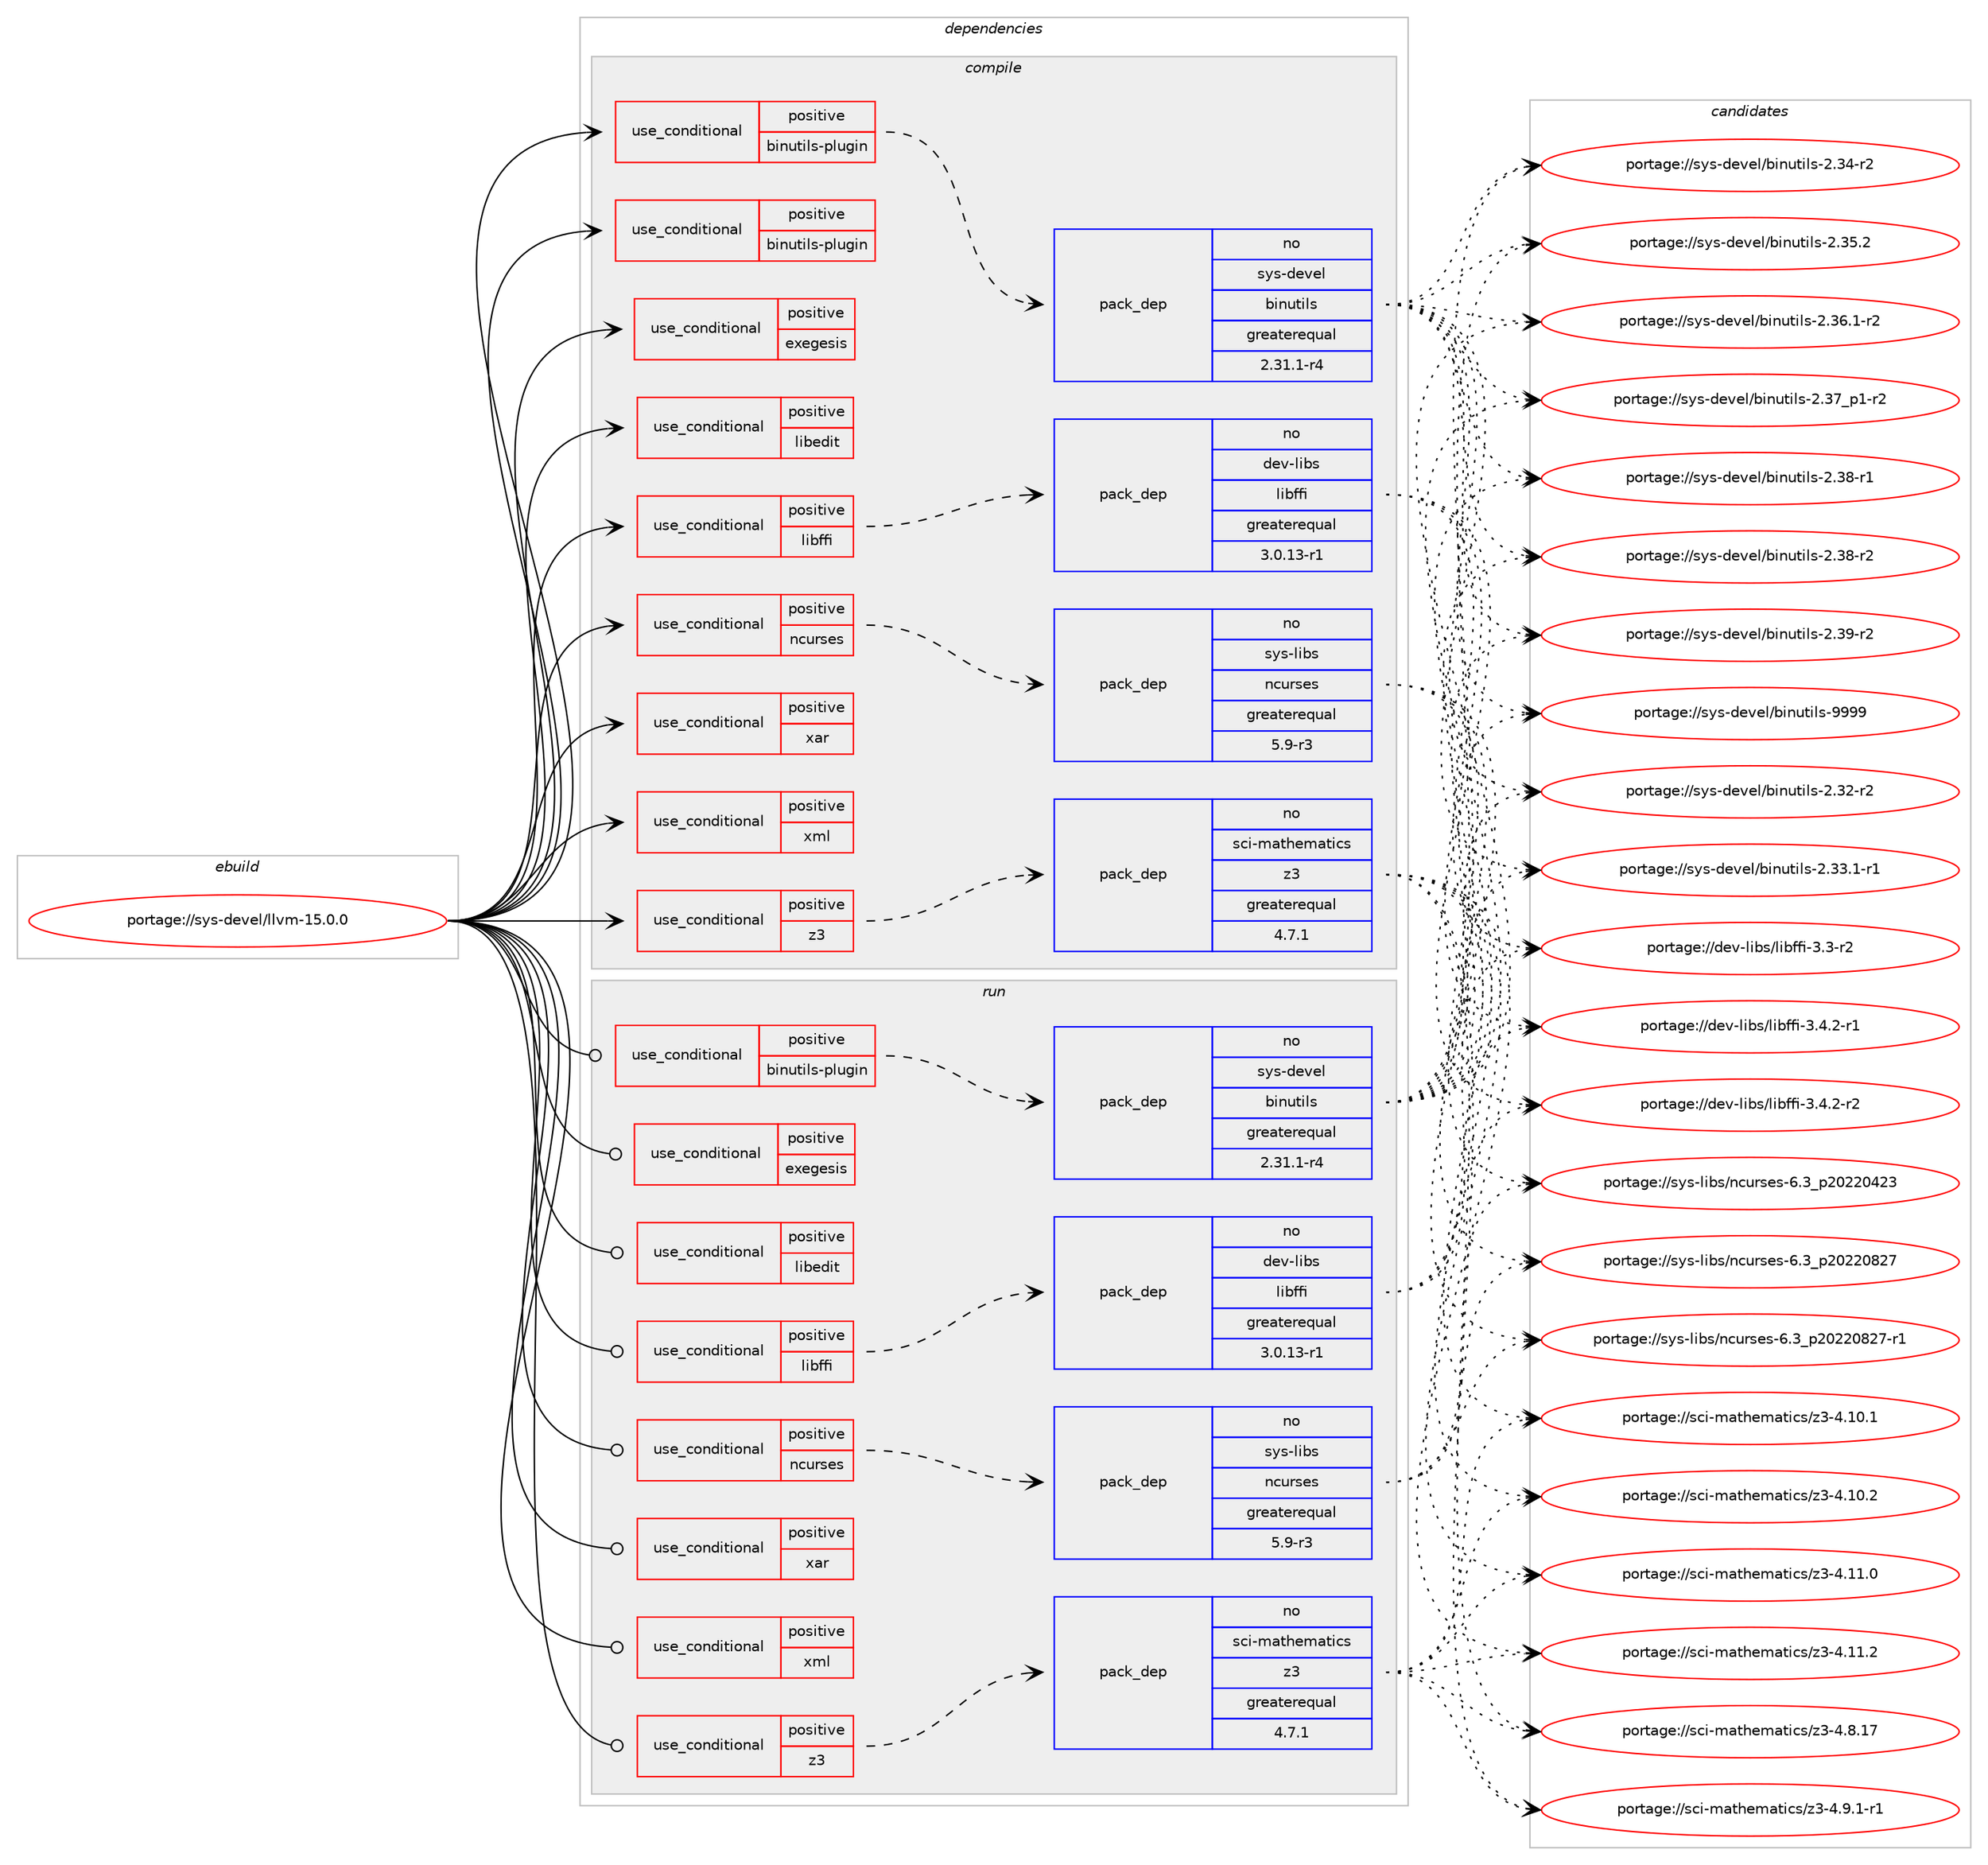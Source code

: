 digraph prolog {

# *************
# Graph options
# *************

newrank=true;
concentrate=true;
compound=true;
graph [rankdir=LR,fontname=Helvetica,fontsize=10,ranksep=1.5];#, ranksep=2.5, nodesep=0.2];
edge  [arrowhead=vee];
node  [fontname=Helvetica,fontsize=10];

# **********
# The ebuild
# **********

subgraph cluster_leftcol {
color=gray;
label=<<i>ebuild</i>>;
id [label="portage://sys-devel/llvm-15.0.0", color=red, width=4, href="../sys-devel/llvm-15.0.0.svg"];
}

# ****************
# The dependencies
# ****************

subgraph cluster_midcol {
color=gray;
label=<<i>dependencies</i>>;
subgraph cluster_compile {
fillcolor="#eeeeee";
style=filled;
label=<<i>compile</i>>;
subgraph cond530 {
dependency959 [label=<<TABLE BORDER="0" CELLBORDER="1" CELLSPACING="0" CELLPADDING="4"><TR><TD ROWSPAN="3" CELLPADDING="10">use_conditional</TD></TR><TR><TD>positive</TD></TR><TR><TD>binutils-plugin</TD></TR></TABLE>>, shape=none, color=red];
subgraph pack416 {
dependency960 [label=<<TABLE BORDER="0" CELLBORDER="1" CELLSPACING="0" CELLPADDING="4" WIDTH="220"><TR><TD ROWSPAN="6" CELLPADDING="30">pack_dep</TD></TR><TR><TD WIDTH="110">no</TD></TR><TR><TD>sys-devel</TD></TR><TR><TD>binutils</TD></TR><TR><TD>greaterequal</TD></TR><TR><TD>2.31.1-r4</TD></TR></TABLE>>, shape=none, color=blue];
}
dependency959:e -> dependency960:w [weight=20,style="dashed",arrowhead="vee"];
}
id:e -> dependency959:w [weight=20,style="solid",arrowhead="vee"];
subgraph cond531 {
dependency961 [label=<<TABLE BORDER="0" CELLBORDER="1" CELLSPACING="0" CELLPADDING="4"><TR><TD ROWSPAN="3" CELLPADDING="10">use_conditional</TD></TR><TR><TD>positive</TD></TR><TR><TD>binutils-plugin</TD></TR></TABLE>>, shape=none, color=red];
# *** BEGIN UNKNOWN DEPENDENCY TYPE (TODO) ***
# dependency961 -> package_dependency(portage://sys-devel/llvm-15.0.0,install,no,sys-libs,binutils-libs,none,[,,],[],[])
# *** END UNKNOWN DEPENDENCY TYPE (TODO) ***

}
id:e -> dependency961:w [weight=20,style="solid",arrowhead="vee"];
subgraph cond532 {
dependency962 [label=<<TABLE BORDER="0" CELLBORDER="1" CELLSPACING="0" CELLPADDING="4"><TR><TD ROWSPAN="3" CELLPADDING="10">use_conditional</TD></TR><TR><TD>positive</TD></TR><TR><TD>exegesis</TD></TR></TABLE>>, shape=none, color=red];
# *** BEGIN UNKNOWN DEPENDENCY TYPE (TODO) ***
# dependency962 -> package_dependency(portage://sys-devel/llvm-15.0.0,install,no,dev-libs,libpfm,none,[,,],any_same_slot,[])
# *** END UNKNOWN DEPENDENCY TYPE (TODO) ***

}
id:e -> dependency962:w [weight=20,style="solid",arrowhead="vee"];
subgraph cond533 {
dependency963 [label=<<TABLE BORDER="0" CELLBORDER="1" CELLSPACING="0" CELLPADDING="4"><TR><TD ROWSPAN="3" CELLPADDING="10">use_conditional</TD></TR><TR><TD>positive</TD></TR><TR><TD>libedit</TD></TR></TABLE>>, shape=none, color=red];
# *** BEGIN UNKNOWN DEPENDENCY TYPE (TODO) ***
# dependency963 -> package_dependency(portage://sys-devel/llvm-15.0.0,install,no,dev-libs,libedit,none,[,,],[slot(0),equal],[use(optenable(abi_x86_32),negative),use(optenable(abi_x86_64),negative),use(optenable(abi_x86_x32),negative),use(optenable(abi_mips_n32),negative),use(optenable(abi_mips_n64),negative),use(optenable(abi_mips_o32),negative),use(optenable(abi_s390_32),negative),use(optenable(abi_s390_64),negative)])
# *** END UNKNOWN DEPENDENCY TYPE (TODO) ***

}
id:e -> dependency963:w [weight=20,style="solid",arrowhead="vee"];
subgraph cond534 {
dependency964 [label=<<TABLE BORDER="0" CELLBORDER="1" CELLSPACING="0" CELLPADDING="4"><TR><TD ROWSPAN="3" CELLPADDING="10">use_conditional</TD></TR><TR><TD>positive</TD></TR><TR><TD>libffi</TD></TR></TABLE>>, shape=none, color=red];
subgraph pack417 {
dependency965 [label=<<TABLE BORDER="0" CELLBORDER="1" CELLSPACING="0" CELLPADDING="4" WIDTH="220"><TR><TD ROWSPAN="6" CELLPADDING="30">pack_dep</TD></TR><TR><TD WIDTH="110">no</TD></TR><TR><TD>dev-libs</TD></TR><TR><TD>libffi</TD></TR><TR><TD>greaterequal</TD></TR><TR><TD>3.0.13-r1</TD></TR></TABLE>>, shape=none, color=blue];
}
dependency964:e -> dependency965:w [weight=20,style="dashed",arrowhead="vee"];
}
id:e -> dependency964:w [weight=20,style="solid",arrowhead="vee"];
subgraph cond535 {
dependency966 [label=<<TABLE BORDER="0" CELLBORDER="1" CELLSPACING="0" CELLPADDING="4"><TR><TD ROWSPAN="3" CELLPADDING="10">use_conditional</TD></TR><TR><TD>positive</TD></TR><TR><TD>ncurses</TD></TR></TABLE>>, shape=none, color=red];
subgraph pack418 {
dependency967 [label=<<TABLE BORDER="0" CELLBORDER="1" CELLSPACING="0" CELLPADDING="4" WIDTH="220"><TR><TD ROWSPAN="6" CELLPADDING="30">pack_dep</TD></TR><TR><TD WIDTH="110">no</TD></TR><TR><TD>sys-libs</TD></TR><TR><TD>ncurses</TD></TR><TR><TD>greaterequal</TD></TR><TR><TD>5.9-r3</TD></TR></TABLE>>, shape=none, color=blue];
}
dependency966:e -> dependency967:w [weight=20,style="dashed",arrowhead="vee"];
}
id:e -> dependency966:w [weight=20,style="solid",arrowhead="vee"];
subgraph cond536 {
dependency968 [label=<<TABLE BORDER="0" CELLBORDER="1" CELLSPACING="0" CELLPADDING="4"><TR><TD ROWSPAN="3" CELLPADDING="10">use_conditional</TD></TR><TR><TD>positive</TD></TR><TR><TD>xar</TD></TR></TABLE>>, shape=none, color=red];
# *** BEGIN UNKNOWN DEPENDENCY TYPE (TODO) ***
# dependency968 -> package_dependency(portage://sys-devel/llvm-15.0.0,install,no,app-arch,xar,none,[,,],[],[])
# *** END UNKNOWN DEPENDENCY TYPE (TODO) ***

}
id:e -> dependency968:w [weight=20,style="solid",arrowhead="vee"];
subgraph cond537 {
dependency969 [label=<<TABLE BORDER="0" CELLBORDER="1" CELLSPACING="0" CELLPADDING="4"><TR><TD ROWSPAN="3" CELLPADDING="10">use_conditional</TD></TR><TR><TD>positive</TD></TR><TR><TD>xml</TD></TR></TABLE>>, shape=none, color=red];
# *** BEGIN UNKNOWN DEPENDENCY TYPE (TODO) ***
# dependency969 -> package_dependency(portage://sys-devel/llvm-15.0.0,install,no,dev-libs,libxml2,none,[,,],[slot(2),equal],[use(optenable(abi_x86_32),negative),use(optenable(abi_x86_64),negative),use(optenable(abi_x86_x32),negative),use(optenable(abi_mips_n32),negative),use(optenable(abi_mips_n64),negative),use(optenable(abi_mips_o32),negative),use(optenable(abi_s390_32),negative),use(optenable(abi_s390_64),negative)])
# *** END UNKNOWN DEPENDENCY TYPE (TODO) ***

}
id:e -> dependency969:w [weight=20,style="solid",arrowhead="vee"];
subgraph cond538 {
dependency970 [label=<<TABLE BORDER="0" CELLBORDER="1" CELLSPACING="0" CELLPADDING="4"><TR><TD ROWSPAN="3" CELLPADDING="10">use_conditional</TD></TR><TR><TD>positive</TD></TR><TR><TD>z3</TD></TR></TABLE>>, shape=none, color=red];
subgraph pack419 {
dependency971 [label=<<TABLE BORDER="0" CELLBORDER="1" CELLSPACING="0" CELLPADDING="4" WIDTH="220"><TR><TD ROWSPAN="6" CELLPADDING="30">pack_dep</TD></TR><TR><TD WIDTH="110">no</TD></TR><TR><TD>sci-mathematics</TD></TR><TR><TD>z3</TD></TR><TR><TD>greaterequal</TD></TR><TR><TD>4.7.1</TD></TR></TABLE>>, shape=none, color=blue];
}
dependency970:e -> dependency971:w [weight=20,style="dashed",arrowhead="vee"];
}
id:e -> dependency970:w [weight=20,style="solid",arrowhead="vee"];
# *** BEGIN UNKNOWN DEPENDENCY TYPE (TODO) ***
# id -> package_dependency(portage://sys-devel/llvm-15.0.0,install,no,sys-libs,zlib,none,[,,],[slot(0),equal],[use(optenable(abi_x86_32),negative),use(optenable(abi_x86_64),negative),use(optenable(abi_x86_x32),negative),use(optenable(abi_mips_n32),negative),use(optenable(abi_mips_n64),negative),use(optenable(abi_mips_o32),negative),use(optenable(abi_s390_32),negative),use(optenable(abi_s390_64),negative)])
# *** END UNKNOWN DEPENDENCY TYPE (TODO) ***

}
subgraph cluster_compileandrun {
fillcolor="#eeeeee";
style=filled;
label=<<i>compile and run</i>>;
}
subgraph cluster_run {
fillcolor="#eeeeee";
style=filled;
label=<<i>run</i>>;
subgraph cond539 {
dependency972 [label=<<TABLE BORDER="0" CELLBORDER="1" CELLSPACING="0" CELLPADDING="4"><TR><TD ROWSPAN="3" CELLPADDING="10">use_conditional</TD></TR><TR><TD>positive</TD></TR><TR><TD>binutils-plugin</TD></TR></TABLE>>, shape=none, color=red];
subgraph pack420 {
dependency973 [label=<<TABLE BORDER="0" CELLBORDER="1" CELLSPACING="0" CELLPADDING="4" WIDTH="220"><TR><TD ROWSPAN="6" CELLPADDING="30">pack_dep</TD></TR><TR><TD WIDTH="110">no</TD></TR><TR><TD>sys-devel</TD></TR><TR><TD>binutils</TD></TR><TR><TD>greaterequal</TD></TR><TR><TD>2.31.1-r4</TD></TR></TABLE>>, shape=none, color=blue];
}
dependency972:e -> dependency973:w [weight=20,style="dashed",arrowhead="vee"];
}
id:e -> dependency972:w [weight=20,style="solid",arrowhead="odot"];
subgraph cond540 {
dependency974 [label=<<TABLE BORDER="0" CELLBORDER="1" CELLSPACING="0" CELLPADDING="4"><TR><TD ROWSPAN="3" CELLPADDING="10">use_conditional</TD></TR><TR><TD>positive</TD></TR><TR><TD>exegesis</TD></TR></TABLE>>, shape=none, color=red];
# *** BEGIN UNKNOWN DEPENDENCY TYPE (TODO) ***
# dependency974 -> package_dependency(portage://sys-devel/llvm-15.0.0,run,no,dev-libs,libpfm,none,[,,],any_same_slot,[])
# *** END UNKNOWN DEPENDENCY TYPE (TODO) ***

}
id:e -> dependency974:w [weight=20,style="solid",arrowhead="odot"];
subgraph cond541 {
dependency975 [label=<<TABLE BORDER="0" CELLBORDER="1" CELLSPACING="0" CELLPADDING="4"><TR><TD ROWSPAN="3" CELLPADDING="10">use_conditional</TD></TR><TR><TD>positive</TD></TR><TR><TD>libedit</TD></TR></TABLE>>, shape=none, color=red];
# *** BEGIN UNKNOWN DEPENDENCY TYPE (TODO) ***
# dependency975 -> package_dependency(portage://sys-devel/llvm-15.0.0,run,no,dev-libs,libedit,none,[,,],[slot(0),equal],[use(optenable(abi_x86_32),negative),use(optenable(abi_x86_64),negative),use(optenable(abi_x86_x32),negative),use(optenable(abi_mips_n32),negative),use(optenable(abi_mips_n64),negative),use(optenable(abi_mips_o32),negative),use(optenable(abi_s390_32),negative),use(optenable(abi_s390_64),negative)])
# *** END UNKNOWN DEPENDENCY TYPE (TODO) ***

}
id:e -> dependency975:w [weight=20,style="solid",arrowhead="odot"];
subgraph cond542 {
dependency976 [label=<<TABLE BORDER="0" CELLBORDER="1" CELLSPACING="0" CELLPADDING="4"><TR><TD ROWSPAN="3" CELLPADDING="10">use_conditional</TD></TR><TR><TD>positive</TD></TR><TR><TD>libffi</TD></TR></TABLE>>, shape=none, color=red];
subgraph pack421 {
dependency977 [label=<<TABLE BORDER="0" CELLBORDER="1" CELLSPACING="0" CELLPADDING="4" WIDTH="220"><TR><TD ROWSPAN="6" CELLPADDING="30">pack_dep</TD></TR><TR><TD WIDTH="110">no</TD></TR><TR><TD>dev-libs</TD></TR><TR><TD>libffi</TD></TR><TR><TD>greaterequal</TD></TR><TR><TD>3.0.13-r1</TD></TR></TABLE>>, shape=none, color=blue];
}
dependency976:e -> dependency977:w [weight=20,style="dashed",arrowhead="vee"];
}
id:e -> dependency976:w [weight=20,style="solid",arrowhead="odot"];
subgraph cond543 {
dependency978 [label=<<TABLE BORDER="0" CELLBORDER="1" CELLSPACING="0" CELLPADDING="4"><TR><TD ROWSPAN="3" CELLPADDING="10">use_conditional</TD></TR><TR><TD>positive</TD></TR><TR><TD>ncurses</TD></TR></TABLE>>, shape=none, color=red];
subgraph pack422 {
dependency979 [label=<<TABLE BORDER="0" CELLBORDER="1" CELLSPACING="0" CELLPADDING="4" WIDTH="220"><TR><TD ROWSPAN="6" CELLPADDING="30">pack_dep</TD></TR><TR><TD WIDTH="110">no</TD></TR><TR><TD>sys-libs</TD></TR><TR><TD>ncurses</TD></TR><TR><TD>greaterequal</TD></TR><TR><TD>5.9-r3</TD></TR></TABLE>>, shape=none, color=blue];
}
dependency978:e -> dependency979:w [weight=20,style="dashed",arrowhead="vee"];
}
id:e -> dependency978:w [weight=20,style="solid",arrowhead="odot"];
subgraph cond544 {
dependency980 [label=<<TABLE BORDER="0" CELLBORDER="1" CELLSPACING="0" CELLPADDING="4"><TR><TD ROWSPAN="3" CELLPADDING="10">use_conditional</TD></TR><TR><TD>positive</TD></TR><TR><TD>xar</TD></TR></TABLE>>, shape=none, color=red];
# *** BEGIN UNKNOWN DEPENDENCY TYPE (TODO) ***
# dependency980 -> package_dependency(portage://sys-devel/llvm-15.0.0,run,no,app-arch,xar,none,[,,],[],[])
# *** END UNKNOWN DEPENDENCY TYPE (TODO) ***

}
id:e -> dependency980:w [weight=20,style="solid",arrowhead="odot"];
subgraph cond545 {
dependency981 [label=<<TABLE BORDER="0" CELLBORDER="1" CELLSPACING="0" CELLPADDING="4"><TR><TD ROWSPAN="3" CELLPADDING="10">use_conditional</TD></TR><TR><TD>positive</TD></TR><TR><TD>xml</TD></TR></TABLE>>, shape=none, color=red];
# *** BEGIN UNKNOWN DEPENDENCY TYPE (TODO) ***
# dependency981 -> package_dependency(portage://sys-devel/llvm-15.0.0,run,no,dev-libs,libxml2,none,[,,],[slot(2),equal],[use(optenable(abi_x86_32),negative),use(optenable(abi_x86_64),negative),use(optenable(abi_x86_x32),negative),use(optenable(abi_mips_n32),negative),use(optenable(abi_mips_n64),negative),use(optenable(abi_mips_o32),negative),use(optenable(abi_s390_32),negative),use(optenable(abi_s390_64),negative)])
# *** END UNKNOWN DEPENDENCY TYPE (TODO) ***

}
id:e -> dependency981:w [weight=20,style="solid",arrowhead="odot"];
subgraph cond546 {
dependency982 [label=<<TABLE BORDER="0" CELLBORDER="1" CELLSPACING="0" CELLPADDING="4"><TR><TD ROWSPAN="3" CELLPADDING="10">use_conditional</TD></TR><TR><TD>positive</TD></TR><TR><TD>z3</TD></TR></TABLE>>, shape=none, color=red];
subgraph pack423 {
dependency983 [label=<<TABLE BORDER="0" CELLBORDER="1" CELLSPACING="0" CELLPADDING="4" WIDTH="220"><TR><TD ROWSPAN="6" CELLPADDING="30">pack_dep</TD></TR><TR><TD WIDTH="110">no</TD></TR><TR><TD>sci-mathematics</TD></TR><TR><TD>z3</TD></TR><TR><TD>greaterequal</TD></TR><TR><TD>4.7.1</TD></TR></TABLE>>, shape=none, color=blue];
}
dependency982:e -> dependency983:w [weight=20,style="dashed",arrowhead="vee"];
}
id:e -> dependency982:w [weight=20,style="solid",arrowhead="odot"];
# *** BEGIN UNKNOWN DEPENDENCY TYPE (TODO) ***
# id -> package_dependency(portage://sys-devel/llvm-15.0.0,run,no,sys-libs,zlib,none,[,,],[slot(0),equal],[use(optenable(abi_x86_32),negative),use(optenable(abi_x86_64),negative),use(optenable(abi_x86_x32),negative),use(optenable(abi_mips_n32),negative),use(optenable(abi_mips_n64),negative),use(optenable(abi_mips_o32),negative),use(optenable(abi_s390_32),negative),use(optenable(abi_s390_64),negative)])
# *** END UNKNOWN DEPENDENCY TYPE (TODO) ***

# *** BEGIN UNKNOWN DEPENDENCY TYPE (TODO) ***
# id -> package_dependency(portage://sys-devel/llvm-15.0.0,run,weak,sys-devel,llvm,none,[,,],[slot(0)],[])
# *** END UNKNOWN DEPENDENCY TYPE (TODO) ***

}
}

# **************
# The candidates
# **************

subgraph cluster_choices {
rank=same;
color=gray;
label=<<i>candidates</i>>;

subgraph choice416 {
color=black;
nodesep=1;
choice11512111545100101118101108479810511011711610510811545504651504511450 [label="portage://sys-devel/binutils-2.32-r2", color=red, width=4,href="../sys-devel/binutils-2.32-r2.svg"];
choice115121115451001011181011084798105110117116105108115455046515146494511449 [label="portage://sys-devel/binutils-2.33.1-r1", color=red, width=4,href="../sys-devel/binutils-2.33.1-r1.svg"];
choice11512111545100101118101108479810511011711610510811545504651524511450 [label="portage://sys-devel/binutils-2.34-r2", color=red, width=4,href="../sys-devel/binutils-2.34-r2.svg"];
choice11512111545100101118101108479810511011711610510811545504651534650 [label="portage://sys-devel/binutils-2.35.2", color=red, width=4,href="../sys-devel/binutils-2.35.2.svg"];
choice115121115451001011181011084798105110117116105108115455046515446494511450 [label="portage://sys-devel/binutils-2.36.1-r2", color=red, width=4,href="../sys-devel/binutils-2.36.1-r2.svg"];
choice115121115451001011181011084798105110117116105108115455046515595112494511450 [label="portage://sys-devel/binutils-2.37_p1-r2", color=red, width=4,href="../sys-devel/binutils-2.37_p1-r2.svg"];
choice11512111545100101118101108479810511011711610510811545504651564511449 [label="portage://sys-devel/binutils-2.38-r1", color=red, width=4,href="../sys-devel/binutils-2.38-r1.svg"];
choice11512111545100101118101108479810511011711610510811545504651564511450 [label="portage://sys-devel/binutils-2.38-r2", color=red, width=4,href="../sys-devel/binutils-2.38-r2.svg"];
choice11512111545100101118101108479810511011711610510811545504651574511450 [label="portage://sys-devel/binutils-2.39-r2", color=red, width=4,href="../sys-devel/binutils-2.39-r2.svg"];
choice1151211154510010111810110847981051101171161051081154557575757 [label="portage://sys-devel/binutils-9999", color=red, width=4,href="../sys-devel/binutils-9999.svg"];
dependency960:e -> choice11512111545100101118101108479810511011711610510811545504651504511450:w [style=dotted,weight="100"];
dependency960:e -> choice115121115451001011181011084798105110117116105108115455046515146494511449:w [style=dotted,weight="100"];
dependency960:e -> choice11512111545100101118101108479810511011711610510811545504651524511450:w [style=dotted,weight="100"];
dependency960:e -> choice11512111545100101118101108479810511011711610510811545504651534650:w [style=dotted,weight="100"];
dependency960:e -> choice115121115451001011181011084798105110117116105108115455046515446494511450:w [style=dotted,weight="100"];
dependency960:e -> choice115121115451001011181011084798105110117116105108115455046515595112494511450:w [style=dotted,weight="100"];
dependency960:e -> choice11512111545100101118101108479810511011711610510811545504651564511449:w [style=dotted,weight="100"];
dependency960:e -> choice11512111545100101118101108479810511011711610510811545504651564511450:w [style=dotted,weight="100"];
dependency960:e -> choice11512111545100101118101108479810511011711610510811545504651574511450:w [style=dotted,weight="100"];
dependency960:e -> choice1151211154510010111810110847981051101171161051081154557575757:w [style=dotted,weight="100"];
}
subgraph choice417 {
color=black;
nodesep=1;
choice10010111845108105981154710810598102102105455146514511450 [label="portage://dev-libs/libffi-3.3-r2", color=red, width=4,href="../dev-libs/libffi-3.3-r2.svg"];
choice100101118451081059811547108105981021021054551465246504511449 [label="portage://dev-libs/libffi-3.4.2-r1", color=red, width=4,href="../dev-libs/libffi-3.4.2-r1.svg"];
choice100101118451081059811547108105981021021054551465246504511450 [label="portage://dev-libs/libffi-3.4.2-r2", color=red, width=4,href="../dev-libs/libffi-3.4.2-r2.svg"];
dependency965:e -> choice10010111845108105981154710810598102102105455146514511450:w [style=dotted,weight="100"];
dependency965:e -> choice100101118451081059811547108105981021021054551465246504511449:w [style=dotted,weight="100"];
dependency965:e -> choice100101118451081059811547108105981021021054551465246504511450:w [style=dotted,weight="100"];
}
subgraph choice418 {
color=black;
nodesep=1;
choice1151211154510810598115471109911711411510111545544651951125048505048525051 [label="portage://sys-libs/ncurses-6.3_p20220423", color=red, width=4,href="../sys-libs/ncurses-6.3_p20220423.svg"];
choice1151211154510810598115471109911711411510111545544651951125048505048565055 [label="portage://sys-libs/ncurses-6.3_p20220827", color=red, width=4,href="../sys-libs/ncurses-6.3_p20220827.svg"];
choice11512111545108105981154711099117114115101115455446519511250485050485650554511449 [label="portage://sys-libs/ncurses-6.3_p20220827-r1", color=red, width=4,href="../sys-libs/ncurses-6.3_p20220827-r1.svg"];
dependency967:e -> choice1151211154510810598115471109911711411510111545544651951125048505048525051:w [style=dotted,weight="100"];
dependency967:e -> choice1151211154510810598115471109911711411510111545544651951125048505048565055:w [style=dotted,weight="100"];
dependency967:e -> choice11512111545108105981154711099117114115101115455446519511250485050485650554511449:w [style=dotted,weight="100"];
}
subgraph choice419 {
color=black;
nodesep=1;
choice1159910545109971161041011099711610599115471225145524649484649 [label="portage://sci-mathematics/z3-4.10.1", color=red, width=4,href="../sci-mathematics/z3-4.10.1.svg"];
choice1159910545109971161041011099711610599115471225145524649484650 [label="portage://sci-mathematics/z3-4.10.2", color=red, width=4,href="../sci-mathematics/z3-4.10.2.svg"];
choice1159910545109971161041011099711610599115471225145524649494648 [label="portage://sci-mathematics/z3-4.11.0", color=red, width=4,href="../sci-mathematics/z3-4.11.0.svg"];
choice1159910545109971161041011099711610599115471225145524649494650 [label="portage://sci-mathematics/z3-4.11.2", color=red, width=4,href="../sci-mathematics/z3-4.11.2.svg"];
choice1159910545109971161041011099711610599115471225145524656464955 [label="portage://sci-mathematics/z3-4.8.17", color=red, width=4,href="../sci-mathematics/z3-4.8.17.svg"];
choice115991054510997116104101109971161059911547122514552465746494511449 [label="portage://sci-mathematics/z3-4.9.1-r1", color=red, width=4,href="../sci-mathematics/z3-4.9.1-r1.svg"];
dependency971:e -> choice1159910545109971161041011099711610599115471225145524649484649:w [style=dotted,weight="100"];
dependency971:e -> choice1159910545109971161041011099711610599115471225145524649484650:w [style=dotted,weight="100"];
dependency971:e -> choice1159910545109971161041011099711610599115471225145524649494648:w [style=dotted,weight="100"];
dependency971:e -> choice1159910545109971161041011099711610599115471225145524649494650:w [style=dotted,weight="100"];
dependency971:e -> choice1159910545109971161041011099711610599115471225145524656464955:w [style=dotted,weight="100"];
dependency971:e -> choice115991054510997116104101109971161059911547122514552465746494511449:w [style=dotted,weight="100"];
}
subgraph choice420 {
color=black;
nodesep=1;
choice11512111545100101118101108479810511011711610510811545504651504511450 [label="portage://sys-devel/binutils-2.32-r2", color=red, width=4,href="../sys-devel/binutils-2.32-r2.svg"];
choice115121115451001011181011084798105110117116105108115455046515146494511449 [label="portage://sys-devel/binutils-2.33.1-r1", color=red, width=4,href="../sys-devel/binutils-2.33.1-r1.svg"];
choice11512111545100101118101108479810511011711610510811545504651524511450 [label="portage://sys-devel/binutils-2.34-r2", color=red, width=4,href="../sys-devel/binutils-2.34-r2.svg"];
choice11512111545100101118101108479810511011711610510811545504651534650 [label="portage://sys-devel/binutils-2.35.2", color=red, width=4,href="../sys-devel/binutils-2.35.2.svg"];
choice115121115451001011181011084798105110117116105108115455046515446494511450 [label="portage://sys-devel/binutils-2.36.1-r2", color=red, width=4,href="../sys-devel/binutils-2.36.1-r2.svg"];
choice115121115451001011181011084798105110117116105108115455046515595112494511450 [label="portage://sys-devel/binutils-2.37_p1-r2", color=red, width=4,href="../sys-devel/binutils-2.37_p1-r2.svg"];
choice11512111545100101118101108479810511011711610510811545504651564511449 [label="portage://sys-devel/binutils-2.38-r1", color=red, width=4,href="../sys-devel/binutils-2.38-r1.svg"];
choice11512111545100101118101108479810511011711610510811545504651564511450 [label="portage://sys-devel/binutils-2.38-r2", color=red, width=4,href="../sys-devel/binutils-2.38-r2.svg"];
choice11512111545100101118101108479810511011711610510811545504651574511450 [label="portage://sys-devel/binutils-2.39-r2", color=red, width=4,href="../sys-devel/binutils-2.39-r2.svg"];
choice1151211154510010111810110847981051101171161051081154557575757 [label="portage://sys-devel/binutils-9999", color=red, width=4,href="../sys-devel/binutils-9999.svg"];
dependency973:e -> choice11512111545100101118101108479810511011711610510811545504651504511450:w [style=dotted,weight="100"];
dependency973:e -> choice115121115451001011181011084798105110117116105108115455046515146494511449:w [style=dotted,weight="100"];
dependency973:e -> choice11512111545100101118101108479810511011711610510811545504651524511450:w [style=dotted,weight="100"];
dependency973:e -> choice11512111545100101118101108479810511011711610510811545504651534650:w [style=dotted,weight="100"];
dependency973:e -> choice115121115451001011181011084798105110117116105108115455046515446494511450:w [style=dotted,weight="100"];
dependency973:e -> choice115121115451001011181011084798105110117116105108115455046515595112494511450:w [style=dotted,weight="100"];
dependency973:e -> choice11512111545100101118101108479810511011711610510811545504651564511449:w [style=dotted,weight="100"];
dependency973:e -> choice11512111545100101118101108479810511011711610510811545504651564511450:w [style=dotted,weight="100"];
dependency973:e -> choice11512111545100101118101108479810511011711610510811545504651574511450:w [style=dotted,weight="100"];
dependency973:e -> choice1151211154510010111810110847981051101171161051081154557575757:w [style=dotted,weight="100"];
}
subgraph choice421 {
color=black;
nodesep=1;
choice10010111845108105981154710810598102102105455146514511450 [label="portage://dev-libs/libffi-3.3-r2", color=red, width=4,href="../dev-libs/libffi-3.3-r2.svg"];
choice100101118451081059811547108105981021021054551465246504511449 [label="portage://dev-libs/libffi-3.4.2-r1", color=red, width=4,href="../dev-libs/libffi-3.4.2-r1.svg"];
choice100101118451081059811547108105981021021054551465246504511450 [label="portage://dev-libs/libffi-3.4.2-r2", color=red, width=4,href="../dev-libs/libffi-3.4.2-r2.svg"];
dependency977:e -> choice10010111845108105981154710810598102102105455146514511450:w [style=dotted,weight="100"];
dependency977:e -> choice100101118451081059811547108105981021021054551465246504511449:w [style=dotted,weight="100"];
dependency977:e -> choice100101118451081059811547108105981021021054551465246504511450:w [style=dotted,weight="100"];
}
subgraph choice422 {
color=black;
nodesep=1;
choice1151211154510810598115471109911711411510111545544651951125048505048525051 [label="portage://sys-libs/ncurses-6.3_p20220423", color=red, width=4,href="../sys-libs/ncurses-6.3_p20220423.svg"];
choice1151211154510810598115471109911711411510111545544651951125048505048565055 [label="portage://sys-libs/ncurses-6.3_p20220827", color=red, width=4,href="../sys-libs/ncurses-6.3_p20220827.svg"];
choice11512111545108105981154711099117114115101115455446519511250485050485650554511449 [label="portage://sys-libs/ncurses-6.3_p20220827-r1", color=red, width=4,href="../sys-libs/ncurses-6.3_p20220827-r1.svg"];
dependency979:e -> choice1151211154510810598115471109911711411510111545544651951125048505048525051:w [style=dotted,weight="100"];
dependency979:e -> choice1151211154510810598115471109911711411510111545544651951125048505048565055:w [style=dotted,weight="100"];
dependency979:e -> choice11512111545108105981154711099117114115101115455446519511250485050485650554511449:w [style=dotted,weight="100"];
}
subgraph choice423 {
color=black;
nodesep=1;
choice1159910545109971161041011099711610599115471225145524649484649 [label="portage://sci-mathematics/z3-4.10.1", color=red, width=4,href="../sci-mathematics/z3-4.10.1.svg"];
choice1159910545109971161041011099711610599115471225145524649484650 [label="portage://sci-mathematics/z3-4.10.2", color=red, width=4,href="../sci-mathematics/z3-4.10.2.svg"];
choice1159910545109971161041011099711610599115471225145524649494648 [label="portage://sci-mathematics/z3-4.11.0", color=red, width=4,href="../sci-mathematics/z3-4.11.0.svg"];
choice1159910545109971161041011099711610599115471225145524649494650 [label="portage://sci-mathematics/z3-4.11.2", color=red, width=4,href="../sci-mathematics/z3-4.11.2.svg"];
choice1159910545109971161041011099711610599115471225145524656464955 [label="portage://sci-mathematics/z3-4.8.17", color=red, width=4,href="../sci-mathematics/z3-4.8.17.svg"];
choice115991054510997116104101109971161059911547122514552465746494511449 [label="portage://sci-mathematics/z3-4.9.1-r1", color=red, width=4,href="../sci-mathematics/z3-4.9.1-r1.svg"];
dependency983:e -> choice1159910545109971161041011099711610599115471225145524649484649:w [style=dotted,weight="100"];
dependency983:e -> choice1159910545109971161041011099711610599115471225145524649484650:w [style=dotted,weight="100"];
dependency983:e -> choice1159910545109971161041011099711610599115471225145524649494648:w [style=dotted,weight="100"];
dependency983:e -> choice1159910545109971161041011099711610599115471225145524649494650:w [style=dotted,weight="100"];
dependency983:e -> choice1159910545109971161041011099711610599115471225145524656464955:w [style=dotted,weight="100"];
dependency983:e -> choice115991054510997116104101109971161059911547122514552465746494511449:w [style=dotted,weight="100"];
}
}

}
